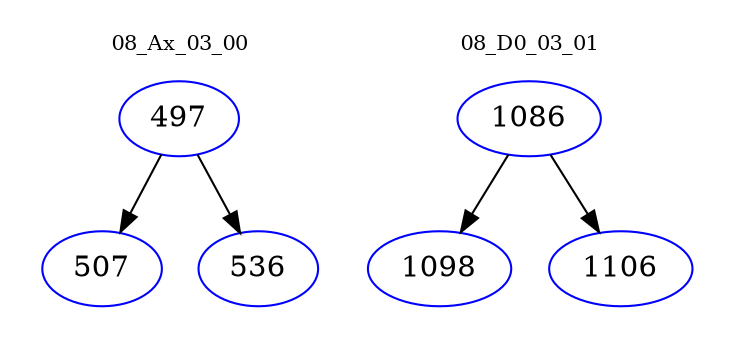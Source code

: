 digraph{
subgraph cluster_0 {
color = white
label = "08_Ax_03_00";
fontsize=10;
T0_497 [label="497", color="blue"]
T0_497 -> T0_507 [color="black"]
T0_507 [label="507", color="blue"]
T0_497 -> T0_536 [color="black"]
T0_536 [label="536", color="blue"]
}
subgraph cluster_1 {
color = white
label = "08_D0_03_01";
fontsize=10;
T1_1086 [label="1086", color="blue"]
T1_1086 -> T1_1098 [color="black"]
T1_1098 [label="1098", color="blue"]
T1_1086 -> T1_1106 [color="black"]
T1_1106 [label="1106", color="blue"]
}
}
